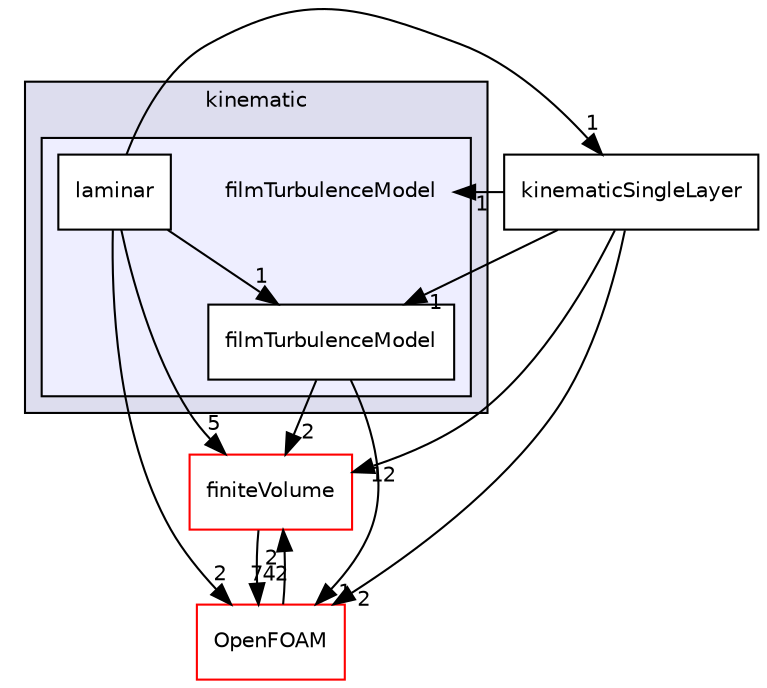 digraph "src/regionModels/surfaceFilmModels/submodels/kinematic/filmTurbulenceModel" {
  bgcolor=transparent;
  compound=true
  node [ fontsize="10", fontname="Helvetica"];
  edge [ labelfontsize="10", labelfontname="Helvetica"];
  subgraph clusterdir_748187a7aee928611e312f378f23d627 {
    graph [ bgcolor="#ddddee", pencolor="black", label="kinematic" fontname="Helvetica", fontsize="10", URL="dir_748187a7aee928611e312f378f23d627.html"]
  subgraph clusterdir_2b2dea865c84b31052d0fc43d896a5fc {
    graph [ bgcolor="#eeeeff", pencolor="black", label="" URL="dir_2b2dea865c84b31052d0fc43d896a5fc.html"];
    dir_2b2dea865c84b31052d0fc43d896a5fc [shape=plaintext label="filmTurbulenceModel"];
    dir_a7c16cc3d1d530ee5f2eb7ff7aefbcc7 [shape=box label="filmTurbulenceModel" color="black" fillcolor="white" style="filled" URL="dir_a7c16cc3d1d530ee5f2eb7ff7aefbcc7.html"];
    dir_a7cf78e2aad344222e999f680914c853 [shape=box label="laminar" color="black" fillcolor="white" style="filled" URL="dir_a7cf78e2aad344222e999f680914c853.html"];
  }
  }
  dir_9bd15774b555cf7259a6fa18f99fe99b [shape=box label="finiteVolume" color="red" URL="dir_9bd15774b555cf7259a6fa18f99fe99b.html"];
  dir_1c60e658c3548753b29433c6c9718fd3 [shape=box label="kinematicSingleLayer" URL="dir_1c60e658c3548753b29433c6c9718fd3.html"];
  dir_c5473ff19b20e6ec4dfe5c310b3778a8 [shape=box label="OpenFOAM" color="red" URL="dir_c5473ff19b20e6ec4dfe5c310b3778a8.html"];
  dir_9bd15774b555cf7259a6fa18f99fe99b->dir_c5473ff19b20e6ec4dfe5c310b3778a8 [headlabel="742", labeldistance=1.5 headhref="dir_000867_001929.html"];
  dir_1c60e658c3548753b29433c6c9718fd3->dir_9bd15774b555cf7259a6fa18f99fe99b [headlabel="12", labeldistance=1.5 headhref="dir_002539_000867.html"];
  dir_1c60e658c3548753b29433c6c9718fd3->dir_2b2dea865c84b31052d0fc43d896a5fc [headlabel="1", labeldistance=1.5 headhref="dir_002539_000723.html"];
  dir_1c60e658c3548753b29433c6c9718fd3->dir_a7c16cc3d1d530ee5f2eb7ff7aefbcc7 [headlabel="1", labeldistance=1.5 headhref="dir_002539_002545.html"];
  dir_1c60e658c3548753b29433c6c9718fd3->dir_c5473ff19b20e6ec4dfe5c310b3778a8 [headlabel="2", labeldistance=1.5 headhref="dir_002539_001929.html"];
  dir_a7cf78e2aad344222e999f680914c853->dir_9bd15774b555cf7259a6fa18f99fe99b [headlabel="5", labeldistance=1.5 headhref="dir_000724_000867.html"];
  dir_a7cf78e2aad344222e999f680914c853->dir_1c60e658c3548753b29433c6c9718fd3 [headlabel="1", labeldistance=1.5 headhref="dir_000724_002539.html"];
  dir_a7cf78e2aad344222e999f680914c853->dir_a7c16cc3d1d530ee5f2eb7ff7aefbcc7 [headlabel="1", labeldistance=1.5 headhref="dir_000724_002545.html"];
  dir_a7cf78e2aad344222e999f680914c853->dir_c5473ff19b20e6ec4dfe5c310b3778a8 [headlabel="2", labeldistance=1.5 headhref="dir_000724_001929.html"];
  dir_a7c16cc3d1d530ee5f2eb7ff7aefbcc7->dir_9bd15774b555cf7259a6fa18f99fe99b [headlabel="2", labeldistance=1.5 headhref="dir_002545_000867.html"];
  dir_a7c16cc3d1d530ee5f2eb7ff7aefbcc7->dir_c5473ff19b20e6ec4dfe5c310b3778a8 [headlabel="1", labeldistance=1.5 headhref="dir_002545_001929.html"];
  dir_c5473ff19b20e6ec4dfe5c310b3778a8->dir_9bd15774b555cf7259a6fa18f99fe99b [headlabel="2", labeldistance=1.5 headhref="dir_001929_000867.html"];
}
